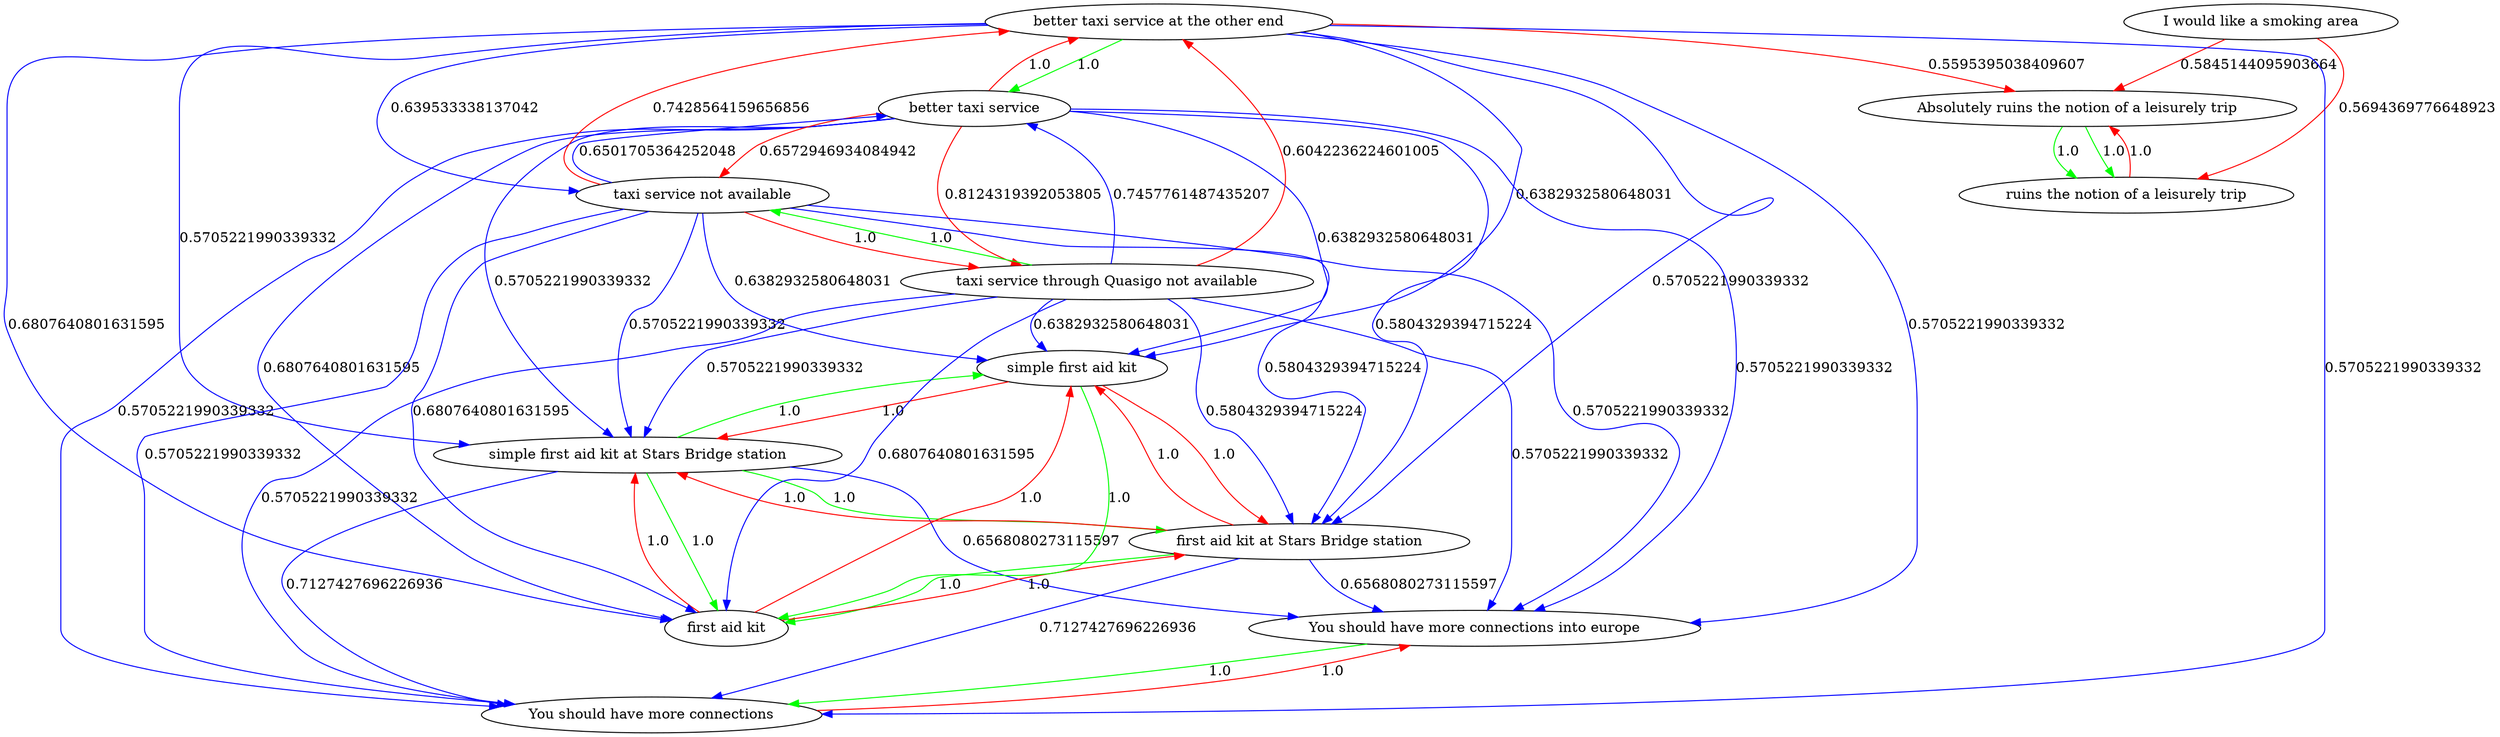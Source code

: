 digraph rawGraph {
"Absolutely ruins the notion of a leisurely trip";"ruins the notion of a leisurely trip";"I would like a smoking area";"You should have more connections into europe";"You should have more connections";"better taxi service at the other end";"better taxi service";"simple first aid kit at Stars Bridge station";"first aid kit at Stars Bridge station";"first aid kit";"simple first aid kit";"taxi service through Quasigo not available";"taxi service not available";"Absolutely ruins the notion of a leisurely trip" -> "ruins the notion of a leisurely trip" [label=1.0] [color=green]
"Absolutely ruins the notion of a leisurely trip" -> "ruins the notion of a leisurely trip" [label=1.0] [color=green]
"ruins the notion of a leisurely trip" -> "Absolutely ruins the notion of a leisurely trip" [label=1.0] [color=red]
"I would like a smoking area" -> "Absolutely ruins the notion of a leisurely trip" [label=0.5845144095903664] [color=red]
"I would like a smoking area" -> "ruins the notion of a leisurely trip" [label=0.5694369776648923] [color=red]
"You should have more connections into europe" -> "You should have more connections" [label=1.0] [color=green]
"You should have more connections" -> "You should have more connections into europe" [label=1.0] [color=red]
"better taxi service at the other end" -> "better taxi service" [label=1.0] [color=green]
"better taxi service" -> "better taxi service at the other end" [label=1.0] [color=red]
"better taxi service at the other end" -> "Absolutely ruins the notion of a leisurely trip" [label=0.5595395038409607] [color=red]
"simple first aid kit at Stars Bridge station" -> "first aid kit at Stars Bridge station" [label=1.0] [color=green]
"first aid kit at Stars Bridge station" -> "first aid kit" [label=1.0] [color=green]
"simple first aid kit at Stars Bridge station" -> "simple first aid kit" [label=1.0] [color=green]
"simple first aid kit" -> "first aid kit" [label=1.0] [color=green]
"simple first aid kit at Stars Bridge station" -> "first aid kit" [label=1.0] [color=green]
"first aid kit at Stars Bridge station" -> "simple first aid kit at Stars Bridge station" [label=1.0] [color=red]
"first aid kit at Stars Bridge station" -> "simple first aid kit" [label=1.0] [color=red]
"first aid kit" -> "simple first aid kit at Stars Bridge station" [label=1.0] [color=red]
"first aid kit" -> "first aid kit at Stars Bridge station" [label=1.0] [color=red]
"first aid kit" -> "simple first aid kit" [label=1.0] [color=red]
"simple first aid kit" -> "simple first aid kit at Stars Bridge station" [label=1.0] [color=red]
"simple first aid kit" -> "first aid kit at Stars Bridge station" [label=1.0] [color=red]
"better taxi service at the other end" -> "first aid kit" [label=0.6807640801631595] [color=blue]
"better taxi service at the other end" -> "simple first aid kit" [label=0.6382932580648031] [color=blue]
"better taxi service" -> "simple first aid kit at Stars Bridge station" [label=0.5705221990339332] [color=blue]
"better taxi service" -> "first aid kit at Stars Bridge station" [label=0.5804329394715224] [color=blue]
"better taxi service" -> "first aid kit" [label=0.6807640801631595] [color=blue]
"better taxi service" -> "simple first aid kit" [label=0.6382932580648031] [color=blue]
"simple first aid kit at Stars Bridge station" -> "You should have more connections into europe" [label=0.6568080273115597] [color=blue]
"simple first aid kit at Stars Bridge station" -> "You should have more connections" [label=0.7127427696226936] [color=blue]
"first aid kit at Stars Bridge station" -> "You should have more connections into europe" [label=0.6568080273115597] [color=blue]
"first aid kit at Stars Bridge station" -> "You should have more connections" [label=0.7127427696226936] [color=blue]
"taxi service through Quasigo not available" -> "taxi service not available" [label=1.0] [color=green]
"taxi service not available" -> "taxi service through Quasigo not available" [label=1.0] [color=red]
"better taxi service at the other end" -> "taxi service not available" [label=0.639533338137042] [color=blue]
"better taxi service" -> "taxi service through Quasigo not available" [label=0.8124319392053805] [color=red]
"better taxi service" -> "taxi service not available" [label=0.6572946934084942] [color=red]
"taxi service through Quasigo not available" -> "better taxi service at the other end" [label=0.6042236224601005] [color=red]
"taxi service through Quasigo not available" -> "better taxi service" [label=0.7457761487435207] [color=blue]
"taxi service through Quasigo not available" -> "simple first aid kit at Stars Bridge station" [label=0.5705221990339332] [color=blue]
"taxi service through Quasigo not available" -> "first aid kit at Stars Bridge station" [label=0.5804329394715224] [color=blue]
"taxi service through Quasigo not available" -> "first aid kit" [label=0.6807640801631595] [color=blue]
"taxi service through Quasigo not available" -> "simple first aid kit" [label=0.6382932580648031] [color=blue]
"taxi service not available" -> "better taxi service at the other end" [label=0.7428564159656856] [color=red]
"taxi service not available" -> "better taxi service" [label=0.6501705364252048] [color=blue]
"taxi service not available" -> "simple first aid kit at Stars Bridge station" [label=0.5705221990339332] [color=blue]
"taxi service not available" -> "first aid kit at Stars Bridge station" [label=0.5804329394715224] [color=blue]
"taxi service not available" -> "first aid kit" [label=0.6807640801631595] [color=blue]
"taxi service not available" -> "simple first aid kit" [label=0.6382932580648031] [color=blue]
"better taxi service at the other end" -> "simple first aid kit at Stars Bridge station" [label=0.5705221990339332] [color=blue]
"better taxi service at the other end" -> "first aid kit at Stars Bridge station" [label=0.5705221990339332] [color=blue]
"better taxi service" -> "You should have more connections into europe" [label=0.5705221990339332] [color=blue]
"better taxi service" -> "You should have more connections" [label=0.5705221990339332] [color=blue]
"taxi service through Quasigo not available" -> "You should have more connections into europe" [label=0.5705221990339332] [color=blue]
"taxi service through Quasigo not available" -> "You should have more connections" [label=0.5705221990339332] [color=blue]
"taxi service not available" -> "You should have more connections into europe" [label=0.5705221990339332] [color=blue]
"taxi service not available" -> "You should have more connections" [label=0.5705221990339332] [color=blue]
"better taxi service at the other end" -> "You should have more connections into europe" [label=0.5705221990339332] [color=blue]
"better taxi service at the other end" -> "You should have more connections" [label=0.5705221990339332] [color=blue]
}